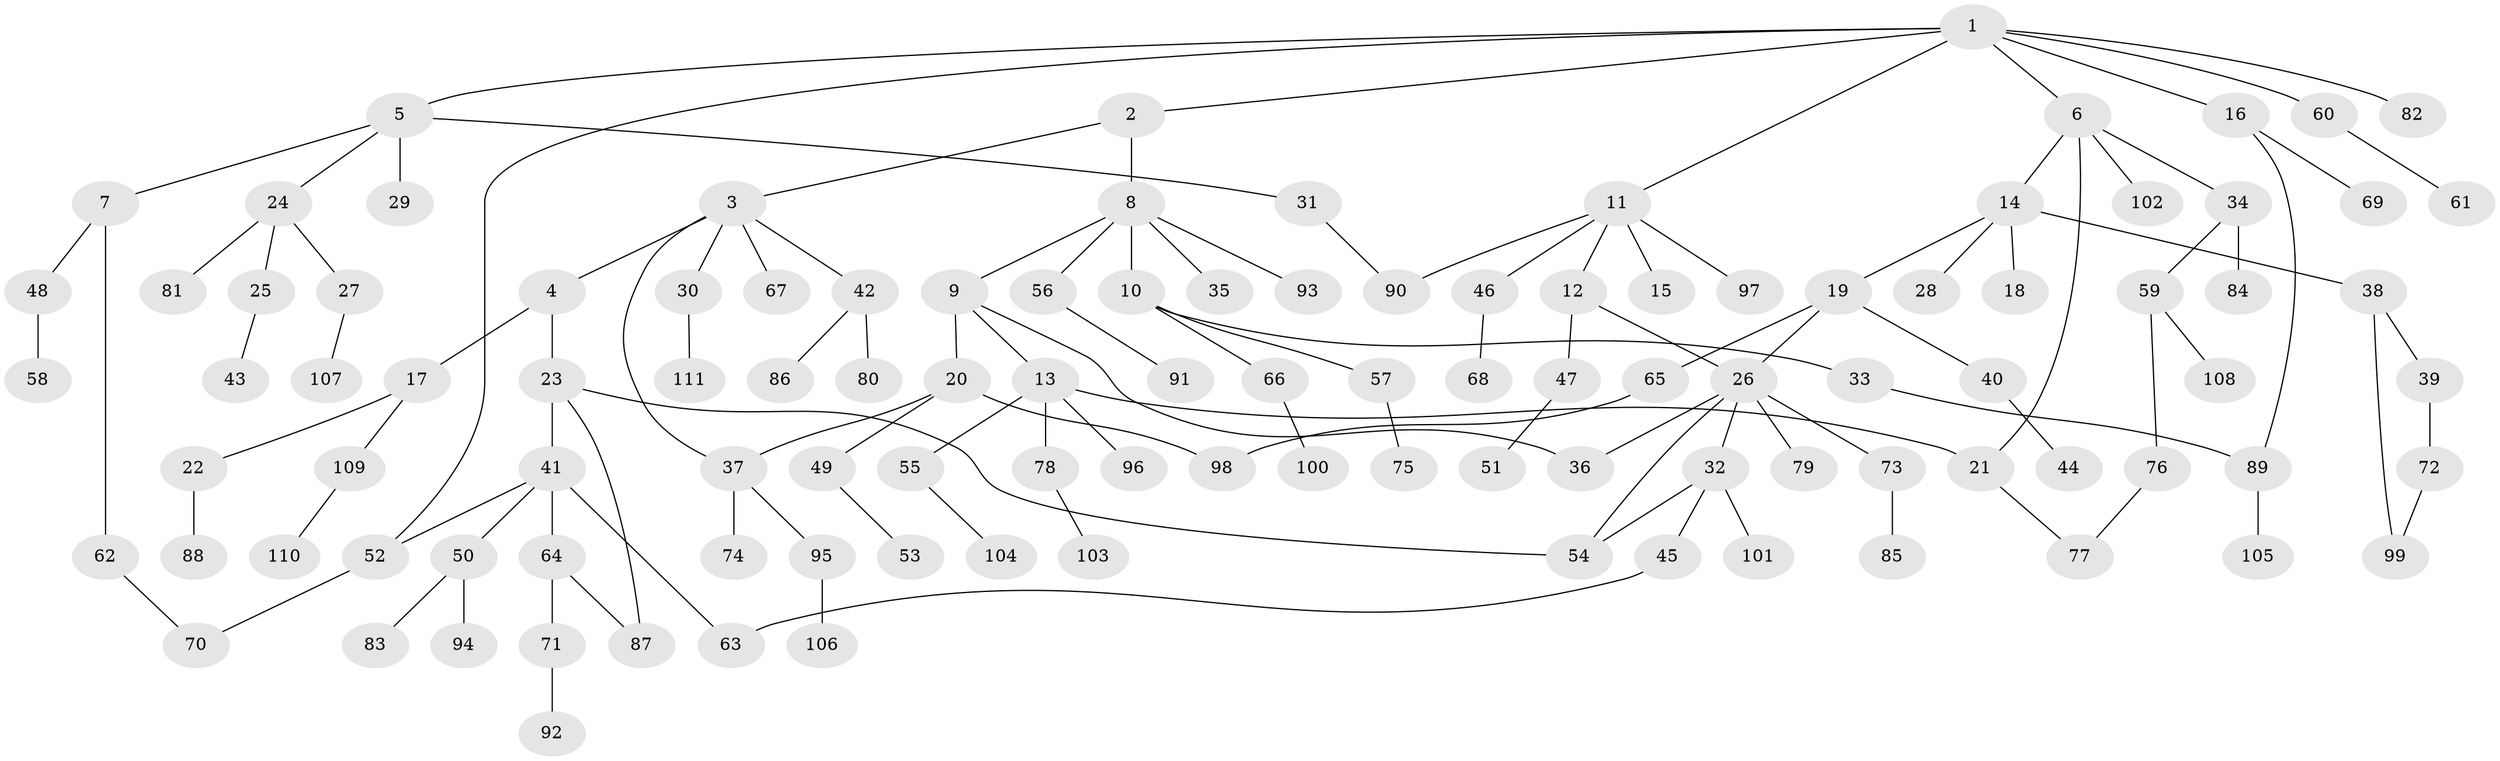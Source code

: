 // coarse degree distribution, {7: 0.09090909090909091, 3: 0.06060606060606061, 8: 0.06060606060606061, 4: 0.06060606060606061, 2: 0.12121212121212122, 1: 0.5454545454545454, 6: 0.030303030303030304, 5: 0.030303030303030304}
// Generated by graph-tools (version 1.1) at 2025/17/03/04/25 18:17:03]
// undirected, 111 vertices, 125 edges
graph export_dot {
graph [start="1"]
  node [color=gray90,style=filled];
  1;
  2;
  3;
  4;
  5;
  6;
  7;
  8;
  9;
  10;
  11;
  12;
  13;
  14;
  15;
  16;
  17;
  18;
  19;
  20;
  21;
  22;
  23;
  24;
  25;
  26;
  27;
  28;
  29;
  30;
  31;
  32;
  33;
  34;
  35;
  36;
  37;
  38;
  39;
  40;
  41;
  42;
  43;
  44;
  45;
  46;
  47;
  48;
  49;
  50;
  51;
  52;
  53;
  54;
  55;
  56;
  57;
  58;
  59;
  60;
  61;
  62;
  63;
  64;
  65;
  66;
  67;
  68;
  69;
  70;
  71;
  72;
  73;
  74;
  75;
  76;
  77;
  78;
  79;
  80;
  81;
  82;
  83;
  84;
  85;
  86;
  87;
  88;
  89;
  90;
  91;
  92;
  93;
  94;
  95;
  96;
  97;
  98;
  99;
  100;
  101;
  102;
  103;
  104;
  105;
  106;
  107;
  108;
  109;
  110;
  111;
  1 -- 2;
  1 -- 5;
  1 -- 6;
  1 -- 11;
  1 -- 16;
  1 -- 60;
  1 -- 82;
  1 -- 52;
  2 -- 3;
  2 -- 8;
  3 -- 4;
  3 -- 30;
  3 -- 42;
  3 -- 67;
  3 -- 37;
  4 -- 17;
  4 -- 23;
  5 -- 7;
  5 -- 24;
  5 -- 29;
  5 -- 31;
  6 -- 14;
  6 -- 21;
  6 -- 34;
  6 -- 102;
  7 -- 48;
  7 -- 62;
  8 -- 9;
  8 -- 10;
  8 -- 35;
  8 -- 56;
  8 -- 93;
  9 -- 13;
  9 -- 20;
  9 -- 36;
  10 -- 33;
  10 -- 57;
  10 -- 66;
  11 -- 12;
  11 -- 15;
  11 -- 46;
  11 -- 90;
  11 -- 97;
  12 -- 26;
  12 -- 47;
  13 -- 55;
  13 -- 78;
  13 -- 96;
  13 -- 21;
  14 -- 18;
  14 -- 19;
  14 -- 28;
  14 -- 38;
  16 -- 69;
  16 -- 89;
  17 -- 22;
  17 -- 109;
  19 -- 40;
  19 -- 65;
  19 -- 26;
  20 -- 37;
  20 -- 49;
  20 -- 98;
  21 -- 77;
  22 -- 88;
  23 -- 41;
  23 -- 54;
  23 -- 87;
  24 -- 25;
  24 -- 27;
  24 -- 81;
  25 -- 43;
  26 -- 32;
  26 -- 36;
  26 -- 73;
  26 -- 79;
  26 -- 54;
  27 -- 107;
  30 -- 111;
  31 -- 90;
  32 -- 45;
  32 -- 54;
  32 -- 101;
  33 -- 89;
  34 -- 59;
  34 -- 84;
  37 -- 74;
  37 -- 95;
  38 -- 39;
  38 -- 99;
  39 -- 72;
  40 -- 44;
  41 -- 50;
  41 -- 52;
  41 -- 63;
  41 -- 64;
  42 -- 80;
  42 -- 86;
  45 -- 63;
  46 -- 68;
  47 -- 51;
  48 -- 58;
  49 -- 53;
  50 -- 83;
  50 -- 94;
  52 -- 70;
  55 -- 104;
  56 -- 91;
  57 -- 75;
  59 -- 76;
  59 -- 108;
  60 -- 61;
  62 -- 70;
  64 -- 71;
  64 -- 87;
  65 -- 98;
  66 -- 100;
  71 -- 92;
  72 -- 99;
  73 -- 85;
  76 -- 77;
  78 -- 103;
  89 -- 105;
  95 -- 106;
  109 -- 110;
}
